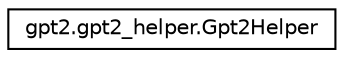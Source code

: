 digraph "Graphical Class Hierarchy"
{
 // LATEX_PDF_SIZE
  edge [fontname="Helvetica",fontsize="10",labelfontname="Helvetica",labelfontsize="10"];
  node [fontname="Helvetica",fontsize="10",shape=record];
  rankdir="LR";
  Node0 [label="gpt2.gpt2_helper.Gpt2Helper",height=0.2,width=0.4,color="black", fillcolor="white", style="filled",URL="$classgpt2_1_1gpt2__helper_1_1Gpt2Helper.html",tooltip=" "];
}
